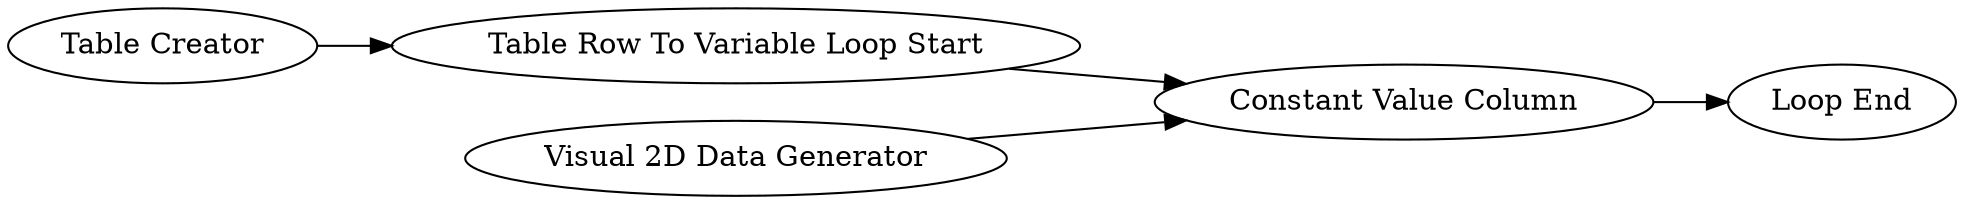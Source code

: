 digraph {
	"-8533683193399050548_1" [label="Table Creator"]
	"-8533683193399050548_13" [label="Loop End"]
	"-8533683193399050548_12" [label="Visual 2D Data Generator"]
	"-8533683193399050548_7" [label="Constant Value Column"]
	"-8533683193399050548_14" [label="Table Row To Variable Loop Start"]
	"-8533683193399050548_7" -> "-8533683193399050548_13"
	"-8533683193399050548_14" -> "-8533683193399050548_7"
	"-8533683193399050548_1" -> "-8533683193399050548_14"
	"-8533683193399050548_12" -> "-8533683193399050548_7"
	rankdir=LR
}
